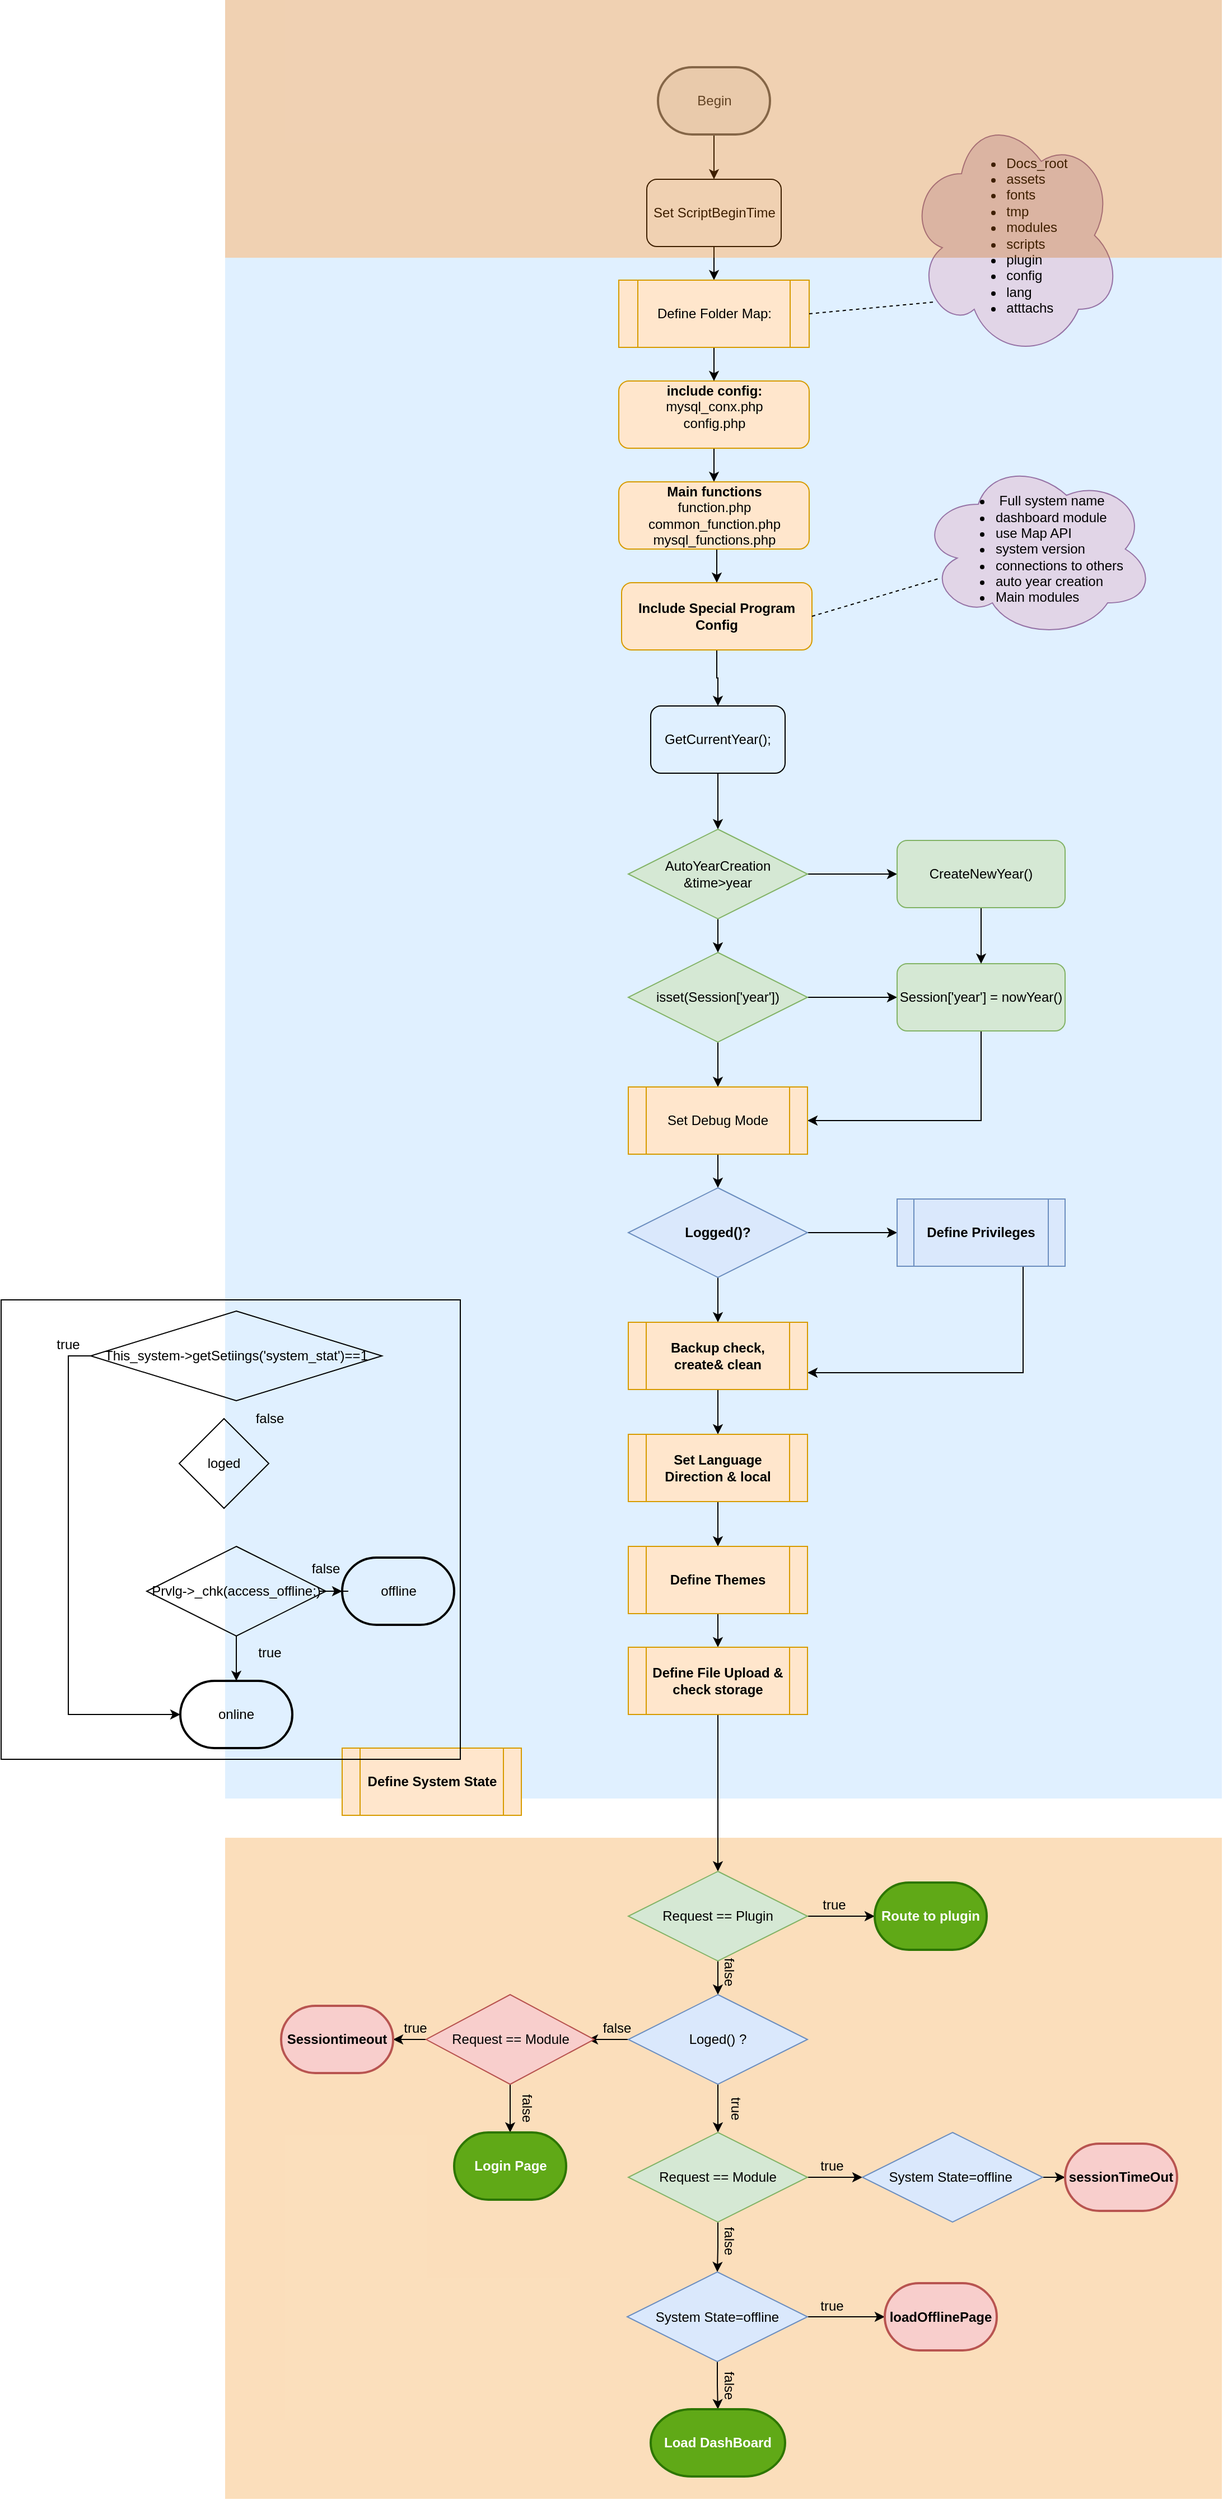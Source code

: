 <mxfile version="10.5.2" type="github"><diagram name="Page-1" id="edf60f1a-56cd-e834-aa8a-f176f3a09ee4"><mxGraphModel dx="1869" dy="403" grid="1" gridSize="10" guides="1" tooltips="1" connect="1" arrows="1" fold="1" page="1" pageScale="1" pageWidth="1169" pageHeight="827" background="#ffffff" math="0" shadow="0"><root><mxCell id="0"/><mxCell id="1" parent="0"/><mxCell id="Ck_r2wlEIpvP5UWWoO3g-130" value="" style="fillColor=#F2931E;strokeColor=none;opacity=30;" vertex="1" parent="1"><mxGeometry x="-40" y="1710" width="890" height="590" as="geometry"/></mxCell><mxCell id="Ck_r2wlEIpvP5UWWoO3g-131" value="" style="fillColor=#99CCFF;strokeColor=none;opacity=30;" vertex="1" parent="1"><mxGeometry x="-40" y="300" width="890" height="1375" as="geometry"/></mxCell><mxCell id="Ck_r2wlEIpvP5UWWoO3g-76" style="edgeStyle=orthogonalEdgeStyle;rounded=0;orthogonalLoop=1;jettySize=auto;html=1;exitX=0.5;exitY=1;exitDx=0;exitDy=0;exitPerimeter=0;entryX=0.5;entryY=0;entryDx=0;entryDy=0;" edge="1" parent="1" source="Ck_r2wlEIpvP5UWWoO3g-2" target="Ck_r2wlEIpvP5UWWoO3g-4"><mxGeometry relative="1" as="geometry"/></mxCell><mxCell id="Ck_r2wlEIpvP5UWWoO3g-2" value="Begin&lt;br&gt;" style="strokeWidth=2;html=1;shape=mxgraph.flowchart.terminator;whiteSpace=wrap;fillColor=#f5f5f5;strokeColor=#666666;fontColor=#333333;" vertex="1" parent="1"><mxGeometry x="346.5" y="130" width="100" height="60" as="geometry"/></mxCell><mxCell id="Ck_r2wlEIpvP5UWWoO3g-72" value="" style="edgeStyle=orthogonalEdgeStyle;rounded=0;orthogonalLoop=1;jettySize=auto;html=1;" edge="1" parent="1" source="Ck_r2wlEIpvP5UWWoO3g-4" target="Ck_r2wlEIpvP5UWWoO3g-71"><mxGeometry relative="1" as="geometry"/></mxCell><mxCell id="Ck_r2wlEIpvP5UWWoO3g-4" value="Set ScriptBeginTime" style="rounded=1;whiteSpace=wrap;html=1;" vertex="1" parent="1"><mxGeometry x="336.5" y="230" width="120" height="60" as="geometry"/></mxCell><mxCell id="Ck_r2wlEIpvP5UWWoO3g-23" style="edgeStyle=orthogonalEdgeStyle;rounded=0;orthogonalLoop=1;jettySize=auto;html=1;exitX=0.5;exitY=1;exitDx=0;exitDy=0;entryX=0.5;entryY=0;entryDx=0;entryDy=0;" edge="1" parent="1" source="Ck_r2wlEIpvP5UWWoO3g-14" target="Ck_r2wlEIpvP5UWWoO3g-21"><mxGeometry relative="1" as="geometry"/></mxCell><mxCell id="Ck_r2wlEIpvP5UWWoO3g-14" value="&lt;b&gt;include config:&lt;/b&gt; mysql_conx.php&lt;br&gt;config.php&lt;br&gt;&lt;br&gt;" style="rounded=1;whiteSpace=wrap;html=1;fillColor=#ffe6cc;strokeColor=#d79b00;" vertex="1" parent="1"><mxGeometry x="311.5" y="410" width="170" height="60" as="geometry"/></mxCell><mxCell id="Ck_r2wlEIpvP5UWWoO3g-24" style="edgeStyle=orthogonalEdgeStyle;rounded=0;orthogonalLoop=1;jettySize=auto;html=1;exitX=0.5;exitY=1;exitDx=0;exitDy=0;entryX=0.5;entryY=0;entryDx=0;entryDy=0;" edge="1" parent="1" source="Ck_r2wlEIpvP5UWWoO3g-21" target="Ck_r2wlEIpvP5UWWoO3g-22"><mxGeometry relative="1" as="geometry"/></mxCell><mxCell id="Ck_r2wlEIpvP5UWWoO3g-21" value="&lt;b&gt;Main functions&lt;/b&gt;&lt;br&gt;function.php&lt;br&gt;common_function.php&lt;br&gt;mysql_functions.php&lt;br&gt;" style="rounded=1;whiteSpace=wrap;html=1;fillColor=#ffe6cc;strokeColor=#d79b00;" vertex="1" parent="1"><mxGeometry x="311.5" y="500" width="170" height="60" as="geometry"/></mxCell><mxCell id="Enyo_8yh3bQqe4IHdPl--3" style="edgeStyle=orthogonalEdgeStyle;rounded=0;orthogonalLoop=1;jettySize=auto;html=1;exitX=0.5;exitY=1;exitDx=0;exitDy=0;entryX=0.5;entryY=0;entryDx=0;entryDy=0;" edge="1" parent="1" source="Ck_r2wlEIpvP5UWWoO3g-22" target="Enyo_8yh3bQqe4IHdPl--1"><mxGeometry relative="1" as="geometry"/></mxCell><mxCell id="Ck_r2wlEIpvP5UWWoO3g-22" value="&lt;b&gt;Include Special Program Config&lt;/b&gt;" style="rounded=1;whiteSpace=wrap;html=1;fillColor=#ffe6cc;strokeColor=#d79b00;" vertex="1" parent="1"><mxGeometry x="314" y="590" width="170" height="60" as="geometry"/></mxCell><mxCell id="Ck_r2wlEIpvP5UWWoO3g-34" value="" style="edgeStyle=orthogonalEdgeStyle;rounded=0;orthogonalLoop=1;jettySize=auto;html=1;" edge="1" parent="1" source="Ck_r2wlEIpvP5UWWoO3g-25" target="Ck_r2wlEIpvP5UWWoO3g-26"><mxGeometry relative="1" as="geometry"/></mxCell><mxCell id="Ck_r2wlEIpvP5UWWoO3g-39" value="" style="edgeStyle=orthogonalEdgeStyle;rounded=0;orthogonalLoop=1;jettySize=auto;html=1;" edge="1" parent="1" source="Ck_r2wlEIpvP5UWWoO3g-25" target="Ck_r2wlEIpvP5UWWoO3g-38"><mxGeometry relative="1" as="geometry"/></mxCell><mxCell id="Ck_r2wlEIpvP5UWWoO3g-25" value="isset(Session['year'])&lt;br&gt;" style="rhombus;whiteSpace=wrap;html=1;fillColor=#d5e8d4;strokeColor=#82b366;" vertex="1" parent="1"><mxGeometry x="320" y="920" width="160" height="80" as="geometry"/></mxCell><mxCell id="Ck_r2wlEIpvP5UWWoO3g-47" style="edgeStyle=orthogonalEdgeStyle;rounded=0;orthogonalLoop=1;jettySize=auto;html=1;exitX=0.5;exitY=1;exitDx=0;exitDy=0;entryX=1;entryY=0.5;entryDx=0;entryDy=0;" edge="1" parent="1" source="Ck_r2wlEIpvP5UWWoO3g-26" target="Ck_r2wlEIpvP5UWWoO3g-38"><mxGeometry relative="1" as="geometry"/></mxCell><mxCell id="Ck_r2wlEIpvP5UWWoO3g-26" value="Session['year'] = nowYear()" style="rounded=1;whiteSpace=wrap;html=1;fillColor=#d5e8d4;strokeColor=#82b366;" vertex="1" parent="1"><mxGeometry x="560" y="930" width="150" height="60" as="geometry"/></mxCell><mxCell id="Ck_r2wlEIpvP5UWWoO3g-33" value="" style="edgeStyle=orthogonalEdgeStyle;rounded=0;orthogonalLoop=1;jettySize=auto;html=1;" edge="1" parent="1" source="Ck_r2wlEIpvP5UWWoO3g-29" target="Ck_r2wlEIpvP5UWWoO3g-30"><mxGeometry relative="1" as="geometry"/></mxCell><mxCell id="Ck_r2wlEIpvP5UWWoO3g-37" value="" style="edgeStyle=orthogonalEdgeStyle;rounded=0;orthogonalLoop=1;jettySize=auto;html=1;" edge="1" parent="1" source="Ck_r2wlEIpvP5UWWoO3g-29" target="Ck_r2wlEIpvP5UWWoO3g-25"><mxGeometry relative="1" as="geometry"/></mxCell><mxCell id="Ck_r2wlEIpvP5UWWoO3g-29" value="AutoYearCreation&lt;br&gt;&amp;amp;time&amp;gt;year&lt;br&gt;" style="rhombus;whiteSpace=wrap;html=1;fillColor=#d5e8d4;strokeColor=#82b366;" vertex="1" parent="1"><mxGeometry x="320" y="810" width="160" height="80" as="geometry"/></mxCell><mxCell id="Ck_r2wlEIpvP5UWWoO3g-36" value="" style="edgeStyle=orthogonalEdgeStyle;rounded=0;orthogonalLoop=1;jettySize=auto;html=1;" edge="1" parent="1" source="Ck_r2wlEIpvP5UWWoO3g-30" target="Ck_r2wlEIpvP5UWWoO3g-26"><mxGeometry relative="1" as="geometry"/></mxCell><mxCell id="Ck_r2wlEIpvP5UWWoO3g-30" value="CreateNewYear()" style="rounded=1;whiteSpace=wrap;html=1;fillColor=#d5e8d4;strokeColor=#82b366;" vertex="1" parent="1"><mxGeometry x="560" y="820" width="150" height="60" as="geometry"/></mxCell><mxCell id="Ck_r2wlEIpvP5UWWoO3g-49" value="" style="edgeStyle=orthogonalEdgeStyle;rounded=0;orthogonalLoop=1;jettySize=auto;html=1;" edge="1" parent="1" source="Ck_r2wlEIpvP5UWWoO3g-38" target="Ck_r2wlEIpvP5UWWoO3g-48"><mxGeometry relative="1" as="geometry"/></mxCell><mxCell id="Ck_r2wlEIpvP5UWWoO3g-38" value="Set Debug Mode" style="shape=process;whiteSpace=wrap;html=1;backgroundOutline=1;fillColor=#ffe6cc;strokeColor=#d79b00;" vertex="1" parent="1"><mxGeometry x="320" y="1040" width="160" height="60" as="geometry"/></mxCell><mxCell id="Ck_r2wlEIpvP5UWWoO3g-52" value="" style="edgeStyle=orthogonalEdgeStyle;rounded=0;orthogonalLoop=1;jettySize=auto;html=1;" edge="1" parent="1" source="Ck_r2wlEIpvP5UWWoO3g-48" target="Ck_r2wlEIpvP5UWWoO3g-51"><mxGeometry relative="1" as="geometry"/></mxCell><mxCell id="Ck_r2wlEIpvP5UWWoO3g-57" value="" style="edgeStyle=orthogonalEdgeStyle;rounded=0;orthogonalLoop=1;jettySize=auto;html=1;" edge="1" parent="1" source="Ck_r2wlEIpvP5UWWoO3g-48" target="Ck_r2wlEIpvP5UWWoO3g-53"><mxGeometry relative="1" as="geometry"/></mxCell><mxCell id="Ck_r2wlEIpvP5UWWoO3g-48" value="&lt;b&gt;Logged()?&lt;/b&gt;" style="rhombus;whiteSpace=wrap;html=1;fillColor=#dae8fc;strokeColor=#6c8ebf;" vertex="1" parent="1"><mxGeometry x="320" y="1130" width="160" height="80" as="geometry"/></mxCell><mxCell id="Ck_r2wlEIpvP5UWWoO3g-56" style="edgeStyle=orthogonalEdgeStyle;rounded=0;orthogonalLoop=1;jettySize=auto;html=1;exitX=0.75;exitY=1;exitDx=0;exitDy=0;entryX=1;entryY=0.75;entryDx=0;entryDy=0;" edge="1" parent="1" source="Ck_r2wlEIpvP5UWWoO3g-51" target="Ck_r2wlEIpvP5UWWoO3g-53"><mxGeometry relative="1" as="geometry"/></mxCell><mxCell id="Ck_r2wlEIpvP5UWWoO3g-51" value="&lt;b&gt;Define Privileges&lt;/b&gt;" style="shape=process;whiteSpace=wrap;html=1;backgroundOutline=1;fillColor=#dae8fc;strokeColor=#6c8ebf;" vertex="1" parent="1"><mxGeometry x="560" y="1140" width="150" height="60" as="geometry"/></mxCell><mxCell id="Ck_r2wlEIpvP5UWWoO3g-60" value="" style="edgeStyle=orthogonalEdgeStyle;rounded=0;orthogonalLoop=1;jettySize=auto;html=1;" edge="1" parent="1" source="Ck_r2wlEIpvP5UWWoO3g-53" target="Ck_r2wlEIpvP5UWWoO3g-59"><mxGeometry relative="1" as="geometry"/></mxCell><mxCell id="Ck_r2wlEIpvP5UWWoO3g-53" value="&lt;b&gt;Backup check, create&amp;amp; clean&lt;br&gt;&lt;/b&gt;" style="shape=process;whiteSpace=wrap;html=1;backgroundOutline=1;fillColor=#ffe6cc;strokeColor=#d79b00;" vertex="1" parent="1"><mxGeometry x="320" y="1250" width="160" height="60" as="geometry"/></mxCell><mxCell id="Ck_r2wlEIpvP5UWWoO3g-62" value="" style="edgeStyle=orthogonalEdgeStyle;rounded=0;orthogonalLoop=1;jettySize=auto;html=1;" edge="1" parent="1" source="Ck_r2wlEIpvP5UWWoO3g-59" target="Ck_r2wlEIpvP5UWWoO3g-61"><mxGeometry relative="1" as="geometry"/></mxCell><mxCell id="Ck_r2wlEIpvP5UWWoO3g-59" value="&lt;b&gt;Set Language Direction &amp;amp; local&lt;br&gt;&lt;/b&gt;" style="shape=process;whiteSpace=wrap;html=1;backgroundOutline=1;fillColor=#ffe6cc;strokeColor=#d79b00;" vertex="1" parent="1"><mxGeometry x="320" y="1350" width="160" height="60" as="geometry"/></mxCell><mxCell id="Ck_r2wlEIpvP5UWWoO3g-64" value="" style="edgeStyle=orthogonalEdgeStyle;rounded=0;orthogonalLoop=1;jettySize=auto;html=1;" edge="1" parent="1" source="Ck_r2wlEIpvP5UWWoO3g-61" target="Ck_r2wlEIpvP5UWWoO3g-63"><mxGeometry relative="1" as="geometry"/></mxCell><mxCell id="Ck_r2wlEIpvP5UWWoO3g-61" value="&lt;b&gt;Define Themes&lt;br&gt;&lt;/b&gt;" style="shape=process;whiteSpace=wrap;html=1;backgroundOutline=1;fillColor=#ffe6cc;strokeColor=#d79b00;" vertex="1" parent="1"><mxGeometry x="320" y="1450" width="160" height="60" as="geometry"/></mxCell><mxCell id="Enyo_8yh3bQqe4IHdPl--23" style="edgeStyle=orthogonalEdgeStyle;rounded=0;orthogonalLoop=1;jettySize=auto;html=1;exitX=0.5;exitY=1;exitDx=0;exitDy=0;" edge="1" parent="1" source="Ck_r2wlEIpvP5UWWoO3g-63" target="Ck_r2wlEIpvP5UWWoO3g-77"><mxGeometry relative="1" as="geometry"/></mxCell><mxCell id="Ck_r2wlEIpvP5UWWoO3g-63" value="&lt;b&gt;Define File Upload &amp;amp; check storage&lt;br&gt;&lt;/b&gt;" style="shape=process;whiteSpace=wrap;html=1;backgroundOutline=1;fillColor=#ffe6cc;strokeColor=#d79b00;" vertex="1" parent="1"><mxGeometry x="320" y="1540" width="160" height="60" as="geometry"/></mxCell><mxCell id="Ck_r2wlEIpvP5UWWoO3g-65" value="&lt;b&gt;Define System State&lt;br&gt;&lt;/b&gt;" style="shape=process;whiteSpace=wrap;html=1;backgroundOutline=1;fillColor=#ffe6cc;strokeColor=#d79b00;" vertex="1" parent="1"><mxGeometry x="64.5" y="1630" width="160" height="60" as="geometry"/></mxCell><mxCell id="Ck_r2wlEIpvP5UWWoO3g-67" value="&lt;ul&gt;&lt;li style=&quot;text-align: left&quot;&gt;&amp;nbsp;Full system name&lt;/li&gt;&lt;li style=&quot;text-align: left&quot;&gt;dashboard module&lt;/li&gt;&lt;li style=&quot;text-align: left&quot;&gt;use Map API&lt;/li&gt;&lt;li style=&quot;text-align: left&quot;&gt;system version&lt;/li&gt;&lt;li style=&quot;text-align: left&quot;&gt;connections to others&lt;/li&gt;&lt;li style=&quot;text-align: left&quot;&gt;auto year creation&lt;/li&gt;&lt;li style=&quot;text-align: left&quot;&gt;Main modules&lt;/li&gt;&lt;/ul&gt;" style="ellipse;shape=cloud;whiteSpace=wrap;html=1;fillColor=#e1d5e7;strokeColor=#9673a6;" vertex="1" parent="1"><mxGeometry x="580" y="480" width="210" height="160" as="geometry"/></mxCell><mxCell id="Ck_r2wlEIpvP5UWWoO3g-68" value="" style="endArrow=none;dashed=1;html=1;entryX=0.086;entryY=0.663;entryDx=0;entryDy=0;entryPerimeter=0;exitX=1;exitY=0.5;exitDx=0;exitDy=0;" edge="1" parent="1" source="Ck_r2wlEIpvP5UWWoO3g-22" target="Ck_r2wlEIpvP5UWWoO3g-67"><mxGeometry width="50" height="50" relative="1" as="geometry"><mxPoint x="470" y="640" as="sourcePoint"/><mxPoint x="520" y="590" as="targetPoint"/></mxGeometry></mxCell><mxCell id="Ck_r2wlEIpvP5UWWoO3g-70" value="&lt;ul&gt;&lt;li style=&quot;text-align: left&quot;&gt;&lt;span&gt;Docs_root&lt;/span&gt;&lt;/li&gt;&lt;li style=&quot;text-align: left&quot;&gt;&lt;span&gt;assets&lt;/span&gt;&lt;/li&gt;&lt;li style=&quot;text-align: left&quot;&gt;&lt;span&gt;fonts&lt;/span&gt;&lt;/li&gt;&lt;li style=&quot;text-align: left&quot;&gt;&lt;span&gt;tmp&lt;/span&gt;&lt;/li&gt;&lt;li style=&quot;text-align: left&quot;&gt;&lt;span&gt;modules&lt;/span&gt;&lt;/li&gt;&lt;li style=&quot;text-align: left&quot;&gt;&lt;span&gt;scripts&lt;/span&gt;&lt;/li&gt;&lt;li style=&quot;text-align: left&quot;&gt;&lt;span&gt;plugin&lt;/span&gt;&lt;/li&gt;&lt;li style=&quot;text-align: left&quot;&gt;&lt;span&gt;config&lt;/span&gt;&lt;/li&gt;&lt;li style=&quot;text-align: left&quot;&gt;&lt;span&gt;lang&lt;/span&gt;&lt;/li&gt;&lt;li style=&quot;text-align: left&quot;&gt;&lt;span&gt;atttachs&lt;/span&gt;&lt;/li&gt;&lt;/ul&gt;" style="ellipse;shape=cloud;whiteSpace=wrap;html=1;fillColor=#e1d5e7;strokeColor=#9673a6;" vertex="1" parent="1"><mxGeometry x="570" y="170" width="190" height="220" as="geometry"/></mxCell><mxCell id="Ck_r2wlEIpvP5UWWoO3g-75" value="" style="edgeStyle=orthogonalEdgeStyle;rounded=0;orthogonalLoop=1;jettySize=auto;html=1;" edge="1" parent="1" source="Ck_r2wlEIpvP5UWWoO3g-71" target="Ck_r2wlEIpvP5UWWoO3g-14"><mxGeometry relative="1" as="geometry"/></mxCell><mxCell id="Ck_r2wlEIpvP5UWWoO3g-71" value="&lt;span&gt;Define Folder Map:&lt;/span&gt;&lt;br&gt;" style="shape=process;whiteSpace=wrap;html=1;backgroundOutline=1;fillColor=#ffe6cc;strokeColor=#d79b00;" vertex="1" parent="1"><mxGeometry x="311.5" y="320" width="170" height="60" as="geometry"/></mxCell><mxCell id="Ck_r2wlEIpvP5UWWoO3g-73" value="" style="endArrow=none;dashed=1;html=1;exitX=1;exitY=0.5;exitDx=0;exitDy=0;entryX=0.13;entryY=0.77;entryDx=0;entryDy=0;entryPerimeter=0;" edge="1" parent="1" source="Ck_r2wlEIpvP5UWWoO3g-71" target="Ck_r2wlEIpvP5UWWoO3g-70"><mxGeometry width="50" height="50" relative="1" as="geometry"><mxPoint x="490" y="350" as="sourcePoint"/><mxPoint x="590" y="330" as="targetPoint"/></mxGeometry></mxCell><mxCell id="Ck_r2wlEIpvP5UWWoO3g-81" style="edgeStyle=orthogonalEdgeStyle;rounded=0;orthogonalLoop=1;jettySize=auto;html=1;exitX=1;exitY=0.5;exitDx=0;exitDy=0;entryX=0;entryY=0.5;entryDx=0;entryDy=0;entryPerimeter=0;" edge="1" parent="1" source="Ck_r2wlEIpvP5UWWoO3g-77" target="Ck_r2wlEIpvP5UWWoO3g-80"><mxGeometry relative="1" as="geometry"/></mxCell><mxCell id="Ck_r2wlEIpvP5UWWoO3g-102" value="" style="edgeStyle=orthogonalEdgeStyle;rounded=0;orthogonalLoop=1;jettySize=auto;html=1;" edge="1" parent="1" source="Ck_r2wlEIpvP5UWWoO3g-77" target="Ck_r2wlEIpvP5UWWoO3g-101"><mxGeometry relative="1" as="geometry"/></mxCell><mxCell id="Ck_r2wlEIpvP5UWWoO3g-77" value="Request == Plugin" style="rhombus;whiteSpace=wrap;html=1;fillColor=#d5e8d4;strokeColor=#82b366;" vertex="1" parent="1"><mxGeometry x="320" y="1740" width="160" height="80" as="geometry"/></mxCell><mxCell id="Ck_r2wlEIpvP5UWWoO3g-103" style="edgeStyle=orthogonalEdgeStyle;rounded=0;orthogonalLoop=1;jettySize=auto;html=1;exitX=0.5;exitY=1;exitDx=0;exitDy=0;entryX=0.5;entryY=0;entryDx=0;entryDy=0;" edge="1" parent="1" source="Ck_r2wlEIpvP5UWWoO3g-101" target="Ck_r2wlEIpvP5UWWoO3g-84"><mxGeometry relative="1" as="geometry"/></mxCell><mxCell id="Ck_r2wlEIpvP5UWWoO3g-126" style="edgeStyle=orthogonalEdgeStyle;rounded=0;orthogonalLoop=1;jettySize=auto;html=1;exitX=0;exitY=0.5;exitDx=0;exitDy=0;entryX=0.963;entryY=0.5;entryDx=0;entryDy=0;entryPerimeter=0;" edge="1" parent="1" source="Ck_r2wlEIpvP5UWWoO3g-101" target="Ck_r2wlEIpvP5UWWoO3g-113"><mxGeometry relative="1" as="geometry"/></mxCell><mxCell id="Ck_r2wlEIpvP5UWWoO3g-101" value="Loged() ?" style="rhombus;whiteSpace=wrap;html=1;fillColor=#dae8fc;strokeColor=#6c8ebf;" vertex="1" parent="1"><mxGeometry x="320" y="1850" width="160" height="80" as="geometry"/></mxCell><mxCell id="Ck_r2wlEIpvP5UWWoO3g-98" style="edgeStyle=orthogonalEdgeStyle;rounded=0;orthogonalLoop=1;jettySize=auto;html=1;exitX=0.5;exitY=1;exitDx=0;exitDy=0;entryX=0.5;entryY=0;entryDx=0;entryDy=0;" edge="1" parent="1" source="Ck_r2wlEIpvP5UWWoO3g-84" target="Ck_r2wlEIpvP5UWWoO3g-94"><mxGeometry relative="1" as="geometry"/></mxCell><mxCell id="Ck_r2wlEIpvP5UWWoO3g-125" style="edgeStyle=orthogonalEdgeStyle;rounded=0;orthogonalLoop=1;jettySize=auto;html=1;exitX=1;exitY=0.5;exitDx=0;exitDy=0;entryX=0;entryY=0.5;entryDx=0;entryDy=0;" edge="1" parent="1" source="Ck_r2wlEIpvP5UWWoO3g-84" target="Ck_r2wlEIpvP5UWWoO3g-86"><mxGeometry relative="1" as="geometry"/></mxCell><mxCell id="Ck_r2wlEIpvP5UWWoO3g-84" value="Request == Module&lt;br&gt;" style="rhombus;whiteSpace=wrap;html=1;fillColor=#d5e8d4;strokeColor=#82b366;" vertex="1" parent="1"><mxGeometry x="320" y="1973" width="160" height="80" as="geometry"/></mxCell><mxCell id="Ck_r2wlEIpvP5UWWoO3g-124" style="edgeStyle=orthogonalEdgeStyle;rounded=0;orthogonalLoop=1;jettySize=auto;html=1;exitX=1;exitY=0.5;exitDx=0;exitDy=0;entryX=0;entryY=0.5;entryDx=0;entryDy=0;entryPerimeter=0;" edge="1" parent="1" source="Ck_r2wlEIpvP5UWWoO3g-86" target="Ck_r2wlEIpvP5UWWoO3g-92"><mxGeometry relative="1" as="geometry"/></mxCell><mxCell id="Ck_r2wlEIpvP5UWWoO3g-86" value="System State=offline&amp;nbsp;&lt;br&gt;" style="rhombus;whiteSpace=wrap;html=1;fillColor=#dae8fc;strokeColor=#6c8ebf;" vertex="1" parent="1"><mxGeometry x="529" y="1973" width="161" height="80" as="geometry"/></mxCell><mxCell id="Ck_r2wlEIpvP5UWWoO3g-80" value="&lt;b&gt;Route to plugin&lt;/b&gt;" style="strokeWidth=2;html=1;shape=mxgraph.flowchart.terminator;whiteSpace=wrap;fillColor=#60a917;strokeColor=#2D7600;fontColor=#ffffff;" vertex="1" parent="1"><mxGeometry x="540" y="1750" width="100" height="60" as="geometry"/></mxCell><mxCell id="Ck_r2wlEIpvP5UWWoO3g-88" value="true&lt;br&gt;" style="text;html=1;strokeColor=none;fillColor=none;align=center;verticalAlign=middle;whiteSpace=wrap;rounded=0;" vertex="1" parent="1"><mxGeometry x="484" y="1760" width="40" height="20" as="geometry"/></mxCell><mxCell id="Ck_r2wlEIpvP5UWWoO3g-89" value="true&lt;br&gt;" style="text;html=1;strokeColor=none;fillColor=none;align=center;verticalAlign=middle;whiteSpace=wrap;rounded=0;" vertex="1" parent="1"><mxGeometry x="481.5" y="1993" width="40" height="20" as="geometry"/></mxCell><mxCell id="Ck_r2wlEIpvP5UWWoO3g-92" value="&lt;b&gt;sessionTimeOut&lt;/b&gt;" style="strokeWidth=2;html=1;shape=mxgraph.flowchart.terminator;whiteSpace=wrap;fillColor=#f8cecc;strokeColor=#b85450;" vertex="1" parent="1"><mxGeometry x="710" y="1983" width="100" height="60" as="geometry"/></mxCell><mxCell id="Ck_r2wlEIpvP5UWWoO3g-96" style="edgeStyle=orthogonalEdgeStyle;rounded=0;orthogonalLoop=1;jettySize=auto;html=1;exitX=1;exitY=0.5;exitDx=0;exitDy=0;entryX=0;entryY=0.5;entryDx=0;entryDy=0;entryPerimeter=0;" edge="1" parent="1" source="Ck_r2wlEIpvP5UWWoO3g-94" target="Ck_r2wlEIpvP5UWWoO3g-95"><mxGeometry relative="1" as="geometry"/></mxCell><mxCell id="Ck_r2wlEIpvP5UWWoO3g-112" style="edgeStyle=orthogonalEdgeStyle;rounded=0;orthogonalLoop=1;jettySize=auto;html=1;exitX=0.5;exitY=1;exitDx=0;exitDy=0;entryX=0.5;entryY=0;entryDx=0;entryDy=0;entryPerimeter=0;" edge="1" parent="1" source="Ck_r2wlEIpvP5UWWoO3g-94" target="Ck_r2wlEIpvP5UWWoO3g-107"><mxGeometry relative="1" as="geometry"/></mxCell><mxCell id="Ck_r2wlEIpvP5UWWoO3g-94" value="System State=offline&lt;br&gt;" style="rhombus;whiteSpace=wrap;html=1;fillColor=#dae8fc;strokeColor=#6c8ebf;" vertex="1" parent="1"><mxGeometry x="319" y="2097.5" width="161" height="80" as="geometry"/></mxCell><mxCell id="Ck_r2wlEIpvP5UWWoO3g-95" value="&lt;b&gt;loadOfflinePage&lt;/b&gt;&lt;br&gt;" style="strokeWidth=2;html=1;shape=mxgraph.flowchart.terminator;whiteSpace=wrap;fillColor=#f8cecc;strokeColor=#b85450;" vertex="1" parent="1"><mxGeometry x="549" y="2107.5" width="100" height="60" as="geometry"/></mxCell><mxCell id="Ck_r2wlEIpvP5UWWoO3g-104" value="true&lt;br&gt;" style="text;html=1;strokeColor=none;fillColor=none;align=center;verticalAlign=middle;whiteSpace=wrap;rounded=0;rotation=90;" vertex="1" parent="1"><mxGeometry x="396.5" y="1941.5" width="40" height="20" as="geometry"/></mxCell><mxCell id="Ck_r2wlEIpvP5UWWoO3g-107" value="&lt;b&gt;Load DashBoard&lt;/b&gt;" style="strokeWidth=2;html=1;shape=mxgraph.flowchart.terminator;whiteSpace=wrap;fillColor=#60a917;strokeColor=#2D7600;fontColor=#ffffff;" vertex="1" parent="1"><mxGeometry x="340" y="2220" width="120" height="60" as="geometry"/></mxCell><mxCell id="Ck_r2wlEIpvP5UWWoO3g-108" value="false&lt;br&gt;" style="text;html=1;strokeColor=none;fillColor=none;align=center;verticalAlign=middle;whiteSpace=wrap;rounded=0;rotation=90;" vertex="1" parent="1"><mxGeometry x="390" y="2060" width="40" height="20" as="geometry"/></mxCell><mxCell id="Ck_r2wlEIpvP5UWWoO3g-116" style="edgeStyle=orthogonalEdgeStyle;rounded=0;orthogonalLoop=1;jettySize=auto;html=1;exitX=0;exitY=0.5;exitDx=0;exitDy=0;entryX=1;entryY=0.5;entryDx=0;entryDy=0;entryPerimeter=0;" edge="1" parent="1" source="Ck_r2wlEIpvP5UWWoO3g-113" target="Ck_r2wlEIpvP5UWWoO3g-115"><mxGeometry relative="1" as="geometry"/></mxCell><mxCell id="Ck_r2wlEIpvP5UWWoO3g-118" style="edgeStyle=orthogonalEdgeStyle;rounded=0;orthogonalLoop=1;jettySize=auto;html=1;exitX=0.5;exitY=1;exitDx=0;exitDy=0;entryX=0.5;entryY=0;entryDx=0;entryDy=0;entryPerimeter=0;" edge="1" parent="1" source="Ck_r2wlEIpvP5UWWoO3g-113" target="Ck_r2wlEIpvP5UWWoO3g-117"><mxGeometry relative="1" as="geometry"/></mxCell><mxCell id="Ck_r2wlEIpvP5UWWoO3g-113" value="Request == Module&lt;br&gt;" style="rhombus;whiteSpace=wrap;html=1;fillColor=#f8cecc;strokeColor=#b85450;" vertex="1" parent="1"><mxGeometry x="139.5" y="1850" width="150" height="80" as="geometry"/></mxCell><mxCell id="Ck_r2wlEIpvP5UWWoO3g-115" value="&lt;b&gt;Sessiontimeout&lt;/b&gt;&lt;br&gt;" style="strokeWidth=2;html=1;shape=mxgraph.flowchart.terminator;whiteSpace=wrap;fillColor=#f8cecc;strokeColor=#b85450;" vertex="1" parent="1"><mxGeometry x="10" y="1860" width="100" height="60" as="geometry"/></mxCell><mxCell id="Ck_r2wlEIpvP5UWWoO3g-117" value="&lt;b&gt;Login Page&lt;/b&gt;&lt;br&gt;" style="strokeWidth=2;html=1;shape=mxgraph.flowchart.terminator;whiteSpace=wrap;fillColor=#60a917;strokeColor=#2D7600;fontColor=#ffffff;" vertex="1" parent="1"><mxGeometry x="164.5" y="1973" width="100" height="60" as="geometry"/></mxCell><mxCell id="Ck_r2wlEIpvP5UWWoO3g-119" value="false&lt;br&gt;" style="text;html=1;strokeColor=none;fillColor=none;align=center;verticalAlign=middle;whiteSpace=wrap;rounded=0;" vertex="1" parent="1"><mxGeometry x="289.5" y="1870" width="40" height="20" as="geometry"/></mxCell><mxCell id="Ck_r2wlEIpvP5UWWoO3g-122" value="false&lt;br&gt;" style="text;html=1;strokeColor=none;fillColor=none;align=center;verticalAlign=middle;whiteSpace=wrap;rounded=0;rotation=90;" vertex="1" parent="1"><mxGeometry x="210" y="1941.5" width="40" height="20" as="geometry"/></mxCell><mxCell id="Ck_r2wlEIpvP5UWWoO3g-123" value="true&lt;br&gt;" style="text;html=1;strokeColor=none;fillColor=none;align=center;verticalAlign=middle;whiteSpace=wrap;rounded=0;" vertex="1" parent="1"><mxGeometry x="110" y="1870" width="40" height="20" as="geometry"/></mxCell><mxCell id="Ck_r2wlEIpvP5UWWoO3g-127" value="true&lt;br&gt;" style="text;html=1;strokeColor=none;fillColor=none;align=center;verticalAlign=middle;whiteSpace=wrap;rounded=0;" vertex="1" parent="1"><mxGeometry x="481.5" y="2117.5" width="40" height="20" as="geometry"/></mxCell><mxCell id="Ck_r2wlEIpvP5UWWoO3g-128" value="false&lt;br&gt;" style="text;html=1;strokeColor=none;fillColor=none;align=center;verticalAlign=middle;whiteSpace=wrap;rounded=0;rotation=90;" vertex="1" parent="1"><mxGeometry x="390" y="2189" width="40" height="20" as="geometry"/></mxCell><mxCell id="Ck_r2wlEIpvP5UWWoO3g-129" value="false&lt;br&gt;" style="text;html=1;strokeColor=none;fillColor=none;align=center;verticalAlign=middle;whiteSpace=wrap;rounded=0;rotation=90;" vertex="1" parent="1"><mxGeometry x="390" y="1820" width="40" height="20" as="geometry"/></mxCell><mxCell id="Ck_r2wlEIpvP5UWWoO3g-133" value="" style="fillColor=#CC6600;strokeColor=none;opacity=30;" vertex="1" parent="1"><mxGeometry x="-40" y="70" width="890" height="230" as="geometry"/></mxCell><mxCell id="Enyo_8yh3bQqe4IHdPl--2" style="edgeStyle=orthogonalEdgeStyle;rounded=0;orthogonalLoop=1;jettySize=auto;html=1;exitX=0.5;exitY=1;exitDx=0;exitDy=0;" edge="1" parent="1" source="Enyo_8yh3bQqe4IHdPl--1" target="Ck_r2wlEIpvP5UWWoO3g-29"><mxGeometry relative="1" as="geometry"/></mxCell><mxCell id="Enyo_8yh3bQqe4IHdPl--1" value="GetCurrentYear();" style="rounded=1;whiteSpace=wrap;html=1;fillColor=none;" vertex="1" parent="1"><mxGeometry x="340" y="700" width="120" height="60" as="geometry"/></mxCell><mxCell id="Enyo_8yh3bQqe4IHdPl--4" value="" style="whiteSpace=wrap;html=1;aspect=fixed;fillColor=none;" vertex="1" parent="1"><mxGeometry x="-240" y="1230" width="410" height="410" as="geometry"/></mxCell><mxCell id="Enyo_8yh3bQqe4IHdPl--12" style="edgeStyle=orthogonalEdgeStyle;rounded=0;orthogonalLoop=1;jettySize=auto;html=1;exitX=1;exitY=0.5;exitDx=0;exitDy=0;" edge="1" parent="1" source="Enyo_8yh3bQqe4IHdPl--6" target="Enyo_8yh3bQqe4IHdPl--11"><mxGeometry relative="1" as="geometry"/></mxCell><mxCell id="Enyo_8yh3bQqe4IHdPl--13" style="edgeStyle=orthogonalEdgeStyle;rounded=0;orthogonalLoop=1;jettySize=auto;html=1;exitX=0.5;exitY=1;exitDx=0;exitDy=0;entryX=0.5;entryY=0;entryDx=0;entryDy=0;entryPerimeter=0;" edge="1" parent="1" source="Enyo_8yh3bQqe4IHdPl--6" target="Enyo_8yh3bQqe4IHdPl--9"><mxGeometry relative="1" as="geometry"/></mxCell><mxCell id="Enyo_8yh3bQqe4IHdPl--6" value="Prvlg-&amp;gt;_chk(access_offline;)" style="rhombus;whiteSpace=wrap;html=1;fillColor=none;" vertex="1" parent="1"><mxGeometry x="-110" y="1450" width="160" height="80" as="geometry"/></mxCell><mxCell id="Enyo_8yh3bQqe4IHdPl--9" value="online&lt;br&gt;" style="strokeWidth=2;html=1;shape=mxgraph.flowchart.terminator;whiteSpace=wrap;fillColor=none;" vertex="1" parent="1"><mxGeometry x="-80" y="1570" width="100" height="60" as="geometry"/></mxCell><mxCell id="Enyo_8yh3bQqe4IHdPl--11" value="offline&lt;br&gt;" style="strokeWidth=2;html=1;shape=mxgraph.flowchart.terminator;whiteSpace=wrap;fillColor=none;" vertex="1" parent="1"><mxGeometry x="64.5" y="1460" width="100" height="60" as="geometry"/></mxCell><mxCell id="Enyo_8yh3bQqe4IHdPl--14" style="edgeStyle=orthogonalEdgeStyle;rounded=0;orthogonalLoop=1;jettySize=auto;html=1;exitX=0.5;exitY=1;exitDx=0;exitDy=0;" edge="1" parent="1" source="Enyo_8yh3bQqe4IHdPl--4" target="Enyo_8yh3bQqe4IHdPl--4"><mxGeometry relative="1" as="geometry"/></mxCell><mxCell id="Enyo_8yh3bQqe4IHdPl--18" style="edgeStyle=orthogonalEdgeStyle;rounded=0;orthogonalLoop=1;jettySize=auto;html=1;exitX=0;exitY=0.5;exitDx=0;exitDy=0;entryX=0;entryY=0.5;entryDx=0;entryDy=0;entryPerimeter=0;" edge="1" parent="1" source="Enyo_8yh3bQqe4IHdPl--15" target="Enyo_8yh3bQqe4IHdPl--9"><mxGeometry relative="1" as="geometry"/></mxCell><mxCell id="Enyo_8yh3bQqe4IHdPl--15" value="&lt;span&gt;This_system-&amp;gt;getSetiings('system_stat')==1&lt;/span&gt;" style="rhombus;whiteSpace=wrap;html=1;fillColor=none;" vertex="1" parent="1"><mxGeometry x="-160" y="1240" width="260" height="80" as="geometry"/></mxCell><mxCell id="Enyo_8yh3bQqe4IHdPl--17" value="false" style="text;html=1;strokeColor=none;fillColor=none;align=center;verticalAlign=middle;whiteSpace=wrap;rounded=0;" vertex="1" parent="1"><mxGeometry x="-20" y="1326.19" width="40" height="20" as="geometry"/></mxCell><mxCell id="Enyo_8yh3bQqe4IHdPl--19" value="true" style="text;html=1;strokeColor=none;fillColor=none;align=center;verticalAlign=middle;whiteSpace=wrap;rounded=0;" vertex="1" parent="1"><mxGeometry x="-200" y="1260.19" width="40" height="20" as="geometry"/></mxCell><mxCell id="Enyo_8yh3bQqe4IHdPl--20" value="false" style="text;html=1;strokeColor=none;fillColor=none;align=center;verticalAlign=middle;whiteSpace=wrap;rounded=0;" vertex="1" parent="1"><mxGeometry x="30" y="1460.19" width="40" height="20" as="geometry"/></mxCell><mxCell id="Enyo_8yh3bQqe4IHdPl--21" value="true" style="text;html=1;strokeColor=none;fillColor=none;align=center;verticalAlign=middle;whiteSpace=wrap;rounded=0;" vertex="1" parent="1"><mxGeometry x="-20" y="1535.19" width="40" height="20" as="geometry"/></mxCell><mxCell id="Enyo_8yh3bQqe4IHdPl--22" value="loged" style="rhombus;whiteSpace=wrap;html=1;fillColor=none;" vertex="1" parent="1"><mxGeometry x="-81" y="1336" width="80" height="80" as="geometry"/></mxCell></root></mxGraphModel></diagram><diagram id="j4xd8orJttBe1rHACkRb" name="Page-2"><mxGraphModel dx="840" dy="484" grid="1" gridSize="10" guides="1" tooltips="1" connect="1" arrows="1" fold="1" page="1" pageScale="1" pageWidth="1169" pageHeight="827" math="0" shadow="0"><root><mxCell id="o1HA5Ap9mjOff7Oik9P_-0"/><mxCell id="o1HA5Ap9mjOff7Oik9P_-1" parent="o1HA5Ap9mjOff7Oik9P_-0"/></root></mxGraphModel></diagram></mxfile>